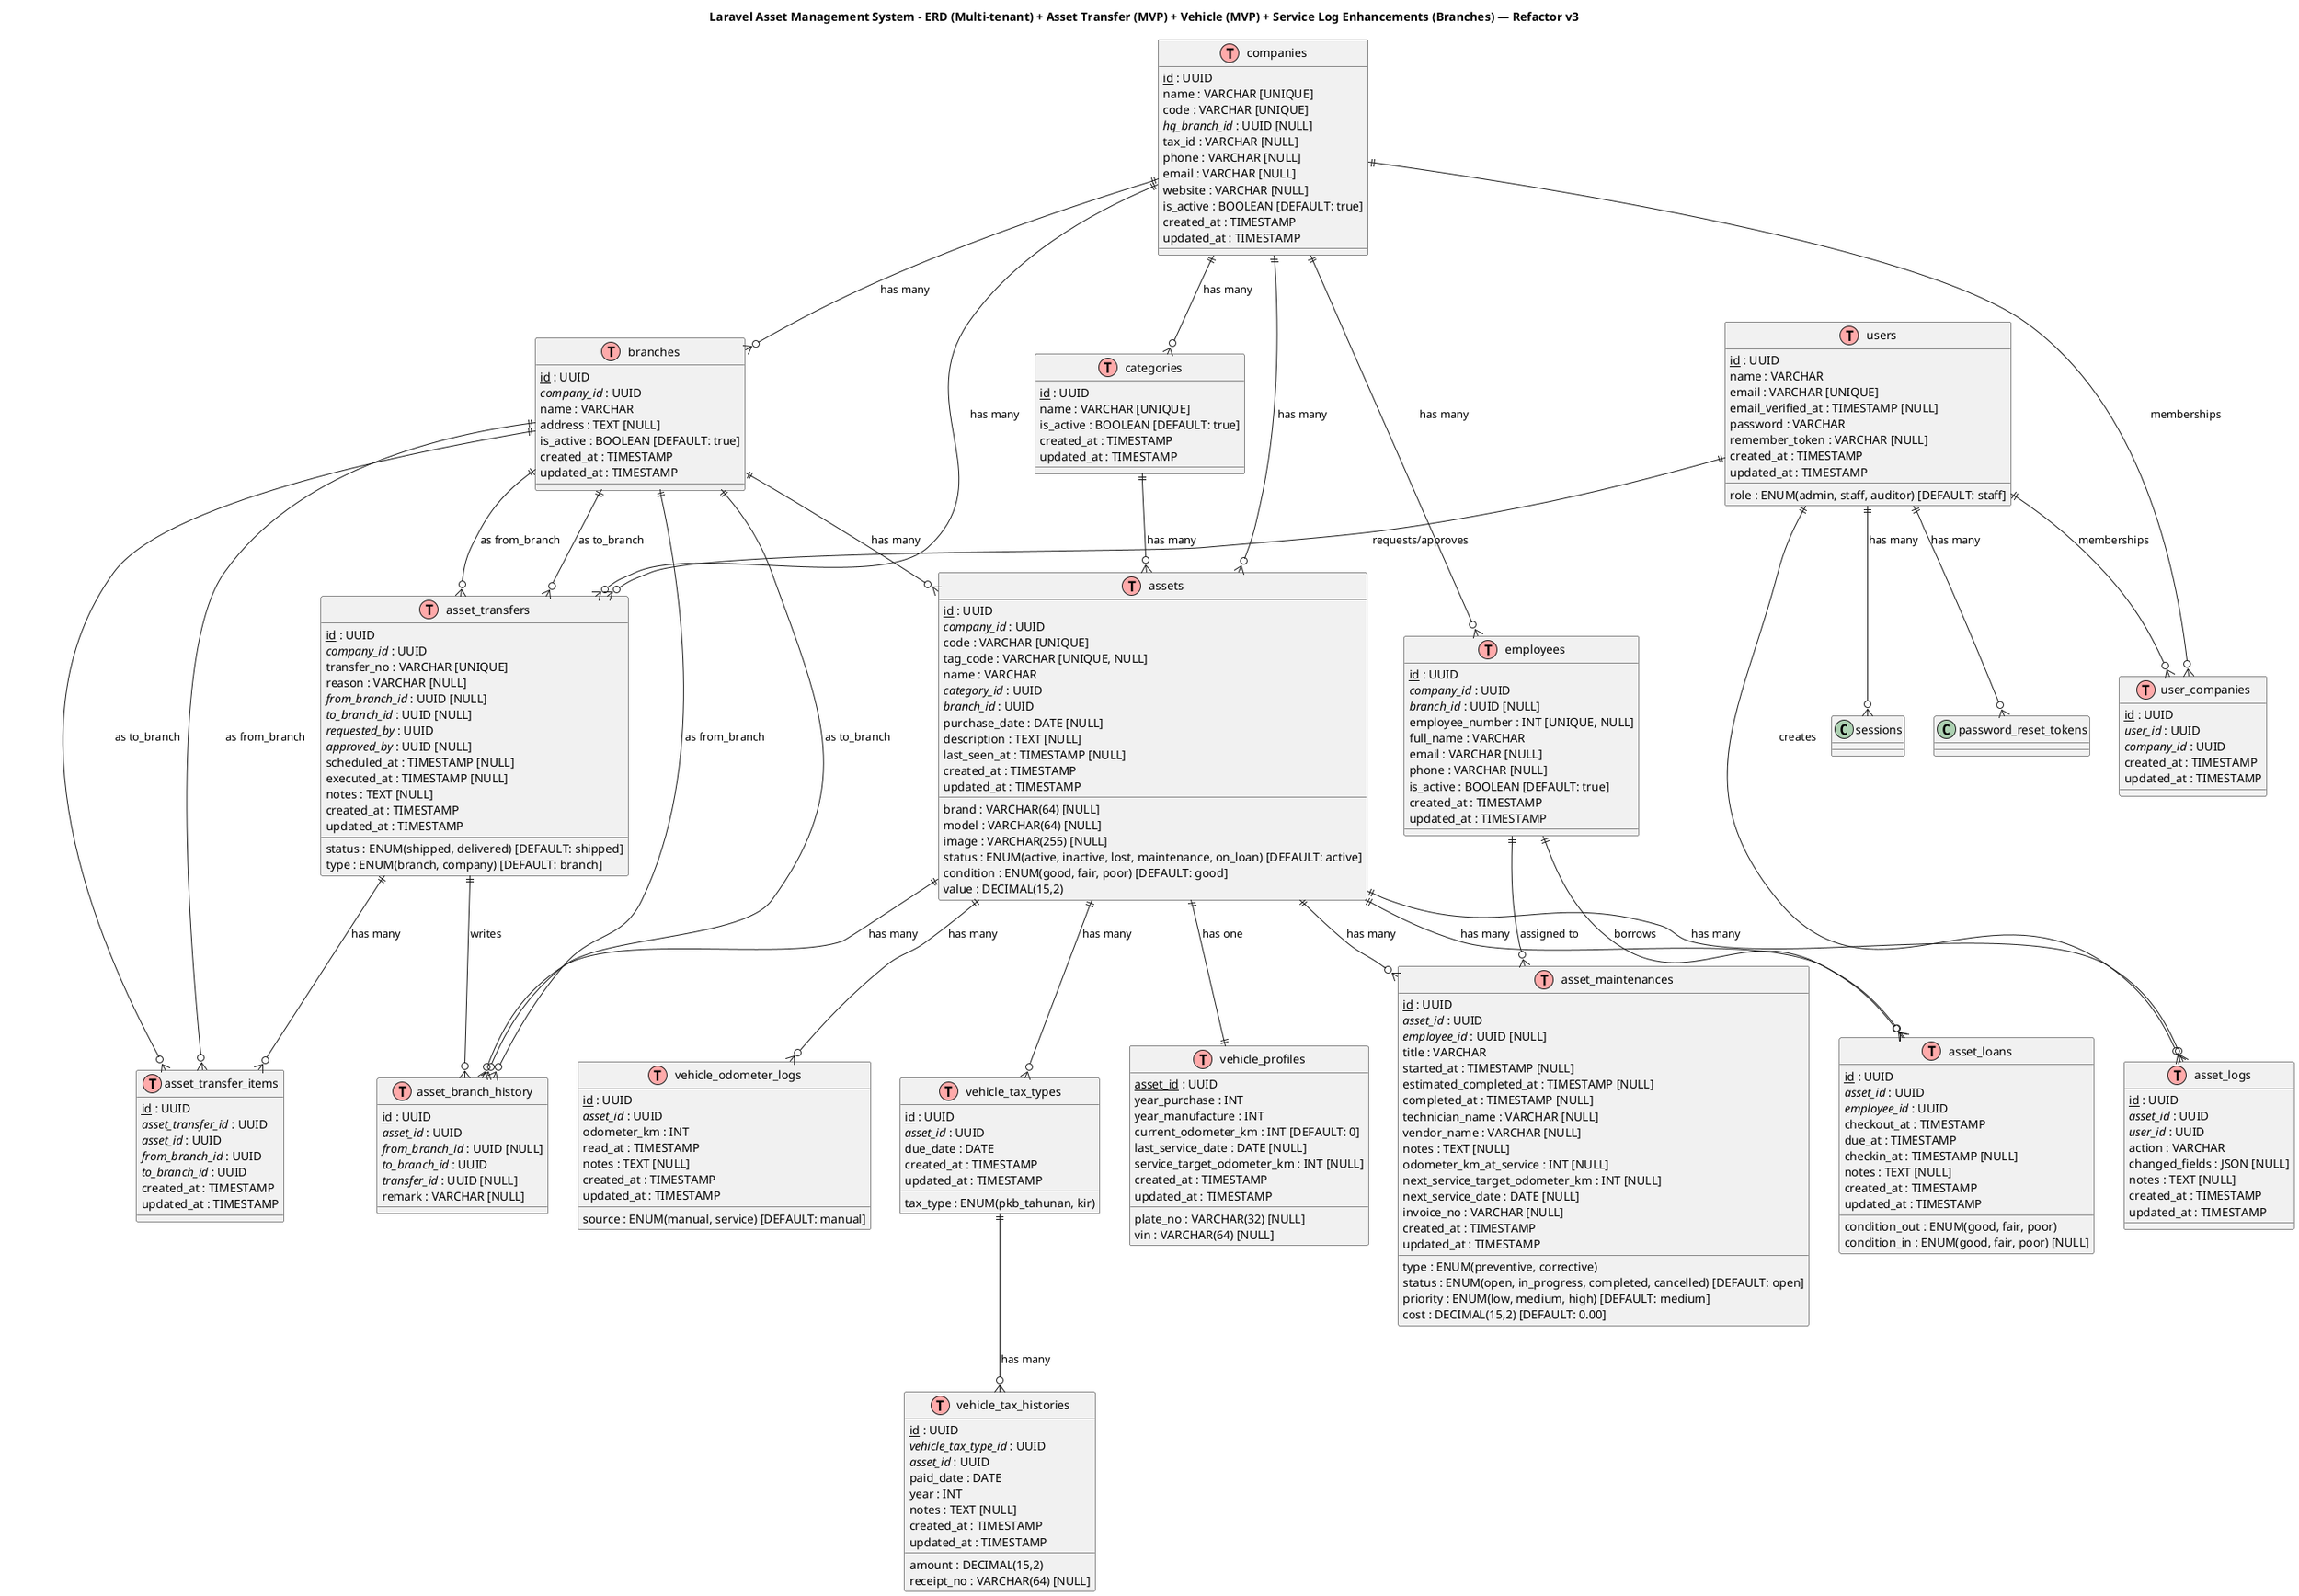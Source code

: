 @startuml
!define table(x) class x << (T,#FFAAAA) >>
!define pk(x) <u>x</u>
!define fk(x) <i>x</i>

title Laravel Asset Management System - ERD (Multi-tenant) + Asset Transfer (MVP) + Vehicle (MVP) + Service Log Enhancements (Branches) — Refactor v3

table(companies) {
  pk(id) : UUID
  name : VARCHAR [UNIQUE]
  code : VARCHAR [UNIQUE]
  fk(hq_branch_id) : UUID [NULL]
  tax_id : VARCHAR [NULL]
  phone : VARCHAR [NULL]
  email : VARCHAR [NULL]
  website : VARCHAR [NULL]
  is_active : BOOLEAN [DEFAULT: true]
  created_at : TIMESTAMP
  updated_at : TIMESTAMP
}

table(users) {
  pk(id) : UUID
  name : VARCHAR
  email : VARCHAR [UNIQUE]
  role : ENUM(admin, staff, auditor) [DEFAULT: staff]
  email_verified_at : TIMESTAMP [NULL]
  password : VARCHAR
  remember_token : VARCHAR [NULL]
  created_at : TIMESTAMP
  updated_at : TIMESTAMP
}

table(user_companies) {
  pk(id) : UUID
  fk(user_id) : UUID
  fk(company_id) : UUID
  created_at : TIMESTAMP
  updated_at : TIMESTAMP
}

table(categories) {
  pk(id) : UUID
  name : VARCHAR [UNIQUE]
  is_active : BOOLEAN [DEFAULT: true]
  created_at : TIMESTAMP
  updated_at : TIMESTAMP
}

table(branches) {
  pk(id) : UUID
  fk(company_id) : UUID
  name : VARCHAR
  address : TEXT [NULL]
  is_active : BOOLEAN [DEFAULT: true]
  created_at : TIMESTAMP
  updated_at : TIMESTAMP
}

table(employees) {
  pk(id) : UUID
  fk(company_id) : UUID
  fk(branch_id) : UUID [NULL]
  employee_number : INT [UNIQUE, NULL]
  full_name : VARCHAR
  email : VARCHAR [NULL]
  phone : VARCHAR [NULL]
  is_active : BOOLEAN [DEFAULT: true]
  created_at : TIMESTAMP
  updated_at : TIMESTAMP
}

table(assets) {
  pk(id) : UUID
  fk(company_id) : UUID
  code : VARCHAR [UNIQUE]
  tag_code : VARCHAR [UNIQUE, NULL]
  name : VARCHAR
  fk(category_id) : UUID
  fk(branch_id) : UUID
  brand : VARCHAR(64) [NULL]
  model : VARCHAR(64) [NULL]
  image : VARCHAR(255) [NULL]
  status : ENUM(active, inactive, lost, maintenance, on_loan) [DEFAULT: active]
  condition : ENUM(good, fair, poor) [DEFAULT: good]
  value : DECIMAL(15,2)
  purchase_date : DATE [NULL]
  description : TEXT [NULL]
  last_seen_at : TIMESTAMP [NULL]
  created_at : TIMESTAMP
  updated_at : TIMESTAMP
}

table(asset_logs) {
  pk(id) : UUID
  fk(asset_id) : UUID
  fk(user_id) : UUID
  action : VARCHAR
  changed_fields : JSON [NULL]
  notes : TEXT [NULL]
  created_at : TIMESTAMP
  updated_at : TIMESTAMP
}

table(asset_loans) {
  pk(id) : UUID
  fk(asset_id) : UUID
  fk(employee_id) : UUID
  checkout_at : TIMESTAMP
  due_at : TIMESTAMP
  checkin_at : TIMESTAMP [NULL]
  condition_out : ENUM(good, fair, poor)
  condition_in : ENUM(good, fair, poor) [NULL]
  notes : TEXT [NULL]
  created_at : TIMESTAMP
  updated_at : TIMESTAMP
}

table(asset_maintenances) {
  pk(id) : UUID
  fk(asset_id) : UUID
  fk(employee_id) : UUID [NULL]
  title : VARCHAR
  type : ENUM(preventive, corrective)
  status : ENUM(open, in_progress, completed, cancelled) [DEFAULT: open]
  priority : ENUM(low, medium, high) [DEFAULT: medium]
  started_at : TIMESTAMP [NULL]
  estimated_completed_at : TIMESTAMP [NULL]
  completed_at : TIMESTAMP [NULL]
  cost : DECIMAL(15,2) [DEFAULT: 0.00]
  technician_name : VARCHAR [NULL]
  vendor_name : VARCHAR [NULL]
  notes : TEXT [NULL]
  odometer_km_at_service : INT [NULL]
  next_service_target_odometer_km : INT [NULL]
  next_service_date : DATE [NULL]
  invoice_no : VARCHAR [NULL]
  created_at : TIMESTAMP
  updated_at : TIMESTAMP
}

table(asset_transfers) {
  pk(id) : UUID
  fk(company_id) : UUID
  transfer_no : VARCHAR [UNIQUE]
  reason : VARCHAR [NULL]
  status : ENUM(shipped, delivered) [DEFAULT: shipped]
  type : ENUM(branch, company) [DEFAULT: branch]
  fk(from_branch_id) : UUID [NULL]
  fk(to_branch_id) : UUID [NULL]
  fk(requested_by) : UUID
  fk(approved_by) : UUID [NULL]
  scheduled_at : TIMESTAMP [NULL]
  executed_at : TIMESTAMP [NULL]
  notes : TEXT [NULL]
  created_at : TIMESTAMP
  updated_at : TIMESTAMP
}

table(asset_transfer_items) {
  pk(id) : UUID
  fk(asset_transfer_id) : UUID
  fk(asset_id) : UUID
  fk(from_branch_id) : UUID
  fk(to_branch_id) : UUID
  created_at : TIMESTAMP
  updated_at : TIMESTAMP
}

table(asset_branch_history) {
  pk(id) : UUID
  fk(asset_id) : UUID
  fk(from_branch_id) : UUID [NULL]
  fk(to_branch_id) : UUID
  fk(transfer_id) : UUID [NULL]
  remark : VARCHAR [NULL]
}

table(vehicle_profiles) {
  pk(asset_id) : UUID
  year_purchase : INT
  year_manufacture : INT
  current_odometer_km : INT [DEFAULT: 0]
  last_service_date : DATE [NULL]
  service_target_odometer_km : INT [NULL]
  plate_no : VARCHAR(32) [NULL]
  vin : VARCHAR(64) [NULL]
  created_at : TIMESTAMP
  updated_at : TIMESTAMP
}

table(vehicle_odometer_logs) {
  pk(id) : UUID
  fk(asset_id) : UUID
  odometer_km : INT
  read_at : TIMESTAMP
  source : ENUM(manual, service) [DEFAULT: manual]
  notes : TEXT [NULL]
  created_at : TIMESTAMP
  updated_at : TIMESTAMP
}

table(vehicle_tax_types) {
  pk(id) : UUID
  fk(asset_id) : UUID
  tax_type : ENUM(pkb_tahunan, kir)
  due_date : DATE
  created_at : TIMESTAMP
  updated_at : TIMESTAMP
}

table(vehicle_tax_histories) {
  pk(id) : UUID
  fk(vehicle_tax_type_id) : UUID
  fk(asset_id) : UUID
  paid_date : DATE
  year : INT
  amount : DECIMAL(15,2)
  receipt_no : VARCHAR(64) [NULL]
  notes : TEXT [NULL]
  created_at : TIMESTAMP
  updated_at : TIMESTAMP
}

' ==========================
' Relationships
' ==========================
companies ||--o{ categories : "has many"
companies ||--o{ branches : "has many"
companies ||--o{ assets : "has many"
companies ||--o{ asset_transfers : "has many"
companies ||--o{ employees : "has many"

users ||--o{ user_companies : "memberships"
companies ||--o{ user_companies : "memberships"

categories ||--o{ assets : "has many"
branches ||--o{ assets : "has many"
employees ||--o{ asset_loans : "borrows"
employees ||--o{ asset_maintenances : "assigned to"
assets ||--o{ asset_logs : "has many"
assets ||--o{ asset_loans : "has many"
assets ||--o{ asset_maintenances : "has many"
users ||--o{ asset_logs : "creates"
users ||--o{ sessions : "has many"
users ||--o{ password_reset_tokens : "has many"

asset_transfers ||--o{ asset_transfer_items : "has many"
assets ||--o{ asset_branch_history : "has many"
users ||--o{ asset_transfers : "requests/approves"

branches ||--o{ asset_transfers : "as from_branch"
branches ||--o{ asset_transfers : "as to_branch"
branches ||--o{ asset_transfer_items : "as from_branch"
branches ||--o{ asset_transfer_items : "as to_branch"
branches ||--o{ asset_branch_history : "as from_branch"
branches ||--o{ asset_branch_history : "as to_branch"

asset_transfers ||--o{ asset_branch_history : "writes"

assets ||--|| vehicle_profiles : "has one"
assets ||--o{ vehicle_odometer_logs : "has many"
assets ||--o{ vehicle_tax_types : "has many"
vehicle_tax_types ||--o{ vehicle_tax_histories : "has many"

@enduml

